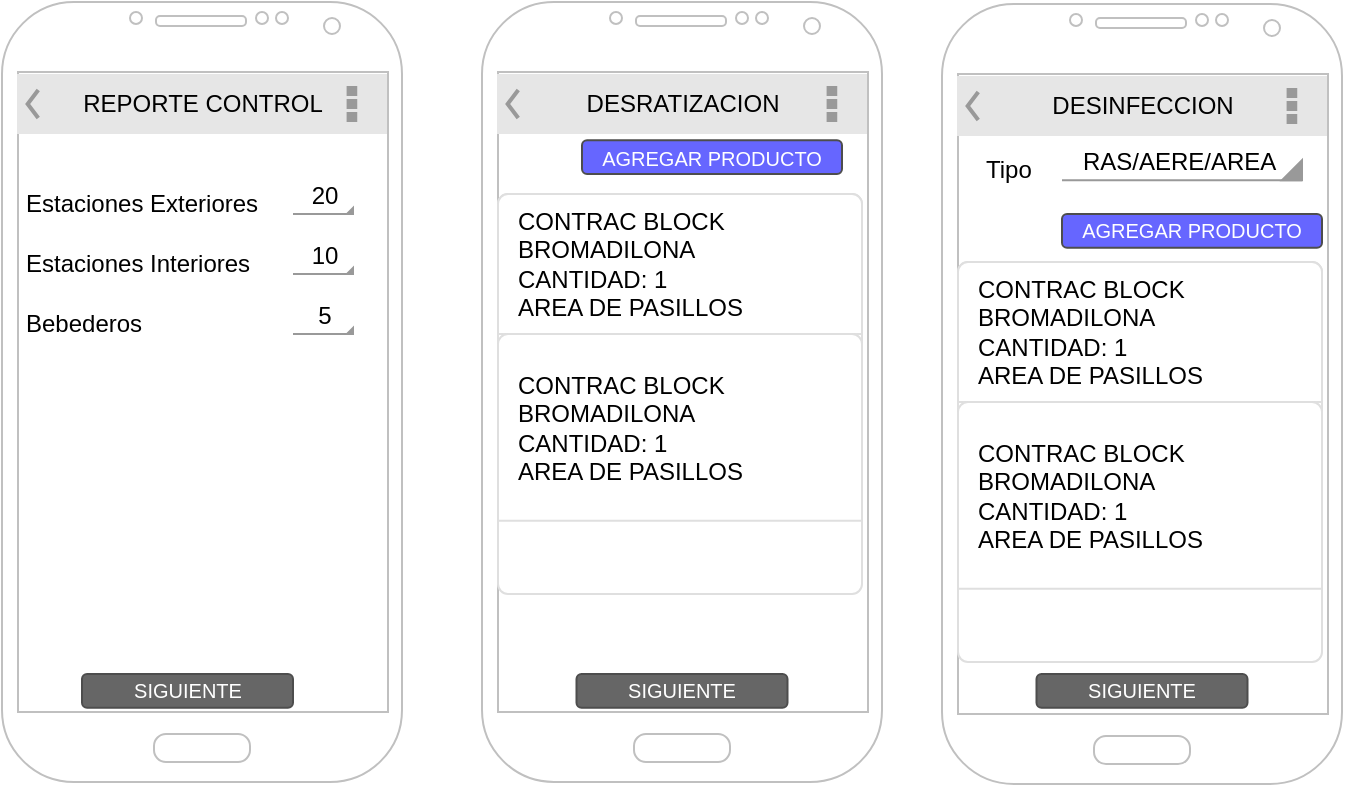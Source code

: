 <mxfile version="17.5.0" type="github">
  <diagram id="B1rS9bqpKSy4gRJ6OLqf" name="Page-1">
    <mxGraphModel dx="868" dy="492" grid="1" gridSize="10" guides="1" tooltips="1" connect="1" arrows="1" fold="1" page="1" pageScale="1" pageWidth="827" pageHeight="1169" math="0" shadow="0">
      <root>
        <mxCell id="0" />
        <mxCell id="1" parent="0" />
        <mxCell id="E0qXdNN0w-Io1s_kiMO5-1" value="" style="verticalLabelPosition=bottom;verticalAlign=top;html=1;shadow=0;dashed=0;strokeWidth=1;shape=mxgraph.android.phone2;strokeColor=#c0c0c0;" vertex="1" parent="1">
          <mxGeometry x="40" y="34" width="200" height="390" as="geometry" />
        </mxCell>
        <mxCell id="E0qXdNN0w-Io1s_kiMO5-2" value="" style="verticalLabelPosition=bottom;verticalAlign=top;html=1;shadow=0;dashed=0;strokeWidth=1;shape=mxgraph.android.phone2;strokeColor=#c0c0c0;" vertex="1" parent="1">
          <mxGeometry x="280" y="34" width="200" height="390" as="geometry" />
        </mxCell>
        <mxCell id="E0qXdNN0w-Io1s_kiMO5-3" value="SIGUIENTE" style="rounded=1;html=1;shadow=0;dashed=0;whiteSpace=wrap;fontSize=10;fillColor=#666666;align=center;strokeColor=#4D4D4D;fontColor=#ffffff;" vertex="1" parent="1">
          <mxGeometry x="80" y="370" width="105.5" height="16.88" as="geometry" />
        </mxCell>
        <mxCell id="E0qXdNN0w-Io1s_kiMO5-4" value="Estaciones Exteriores" style="text;html=1;strokeColor=none;fillColor=none;align=left;verticalAlign=middle;whiteSpace=wrap;rounded=0;" vertex="1" parent="1">
          <mxGeometry x="50" y="120" width="120" height="30" as="geometry" />
        </mxCell>
        <mxCell id="E0qXdNN0w-Io1s_kiMO5-5" value="Estaciones Interiores" style="text;html=1;strokeColor=none;fillColor=none;align=left;verticalAlign=middle;whiteSpace=wrap;rounded=0;" vertex="1" parent="1">
          <mxGeometry x="50" y="150" width="120" height="30" as="geometry" />
        </mxCell>
        <mxCell id="E0qXdNN0w-Io1s_kiMO5-6" value="Bebederos" style="text;html=1;strokeColor=none;fillColor=none;align=left;verticalAlign=middle;whiteSpace=wrap;rounded=0;" vertex="1" parent="1">
          <mxGeometry x="50" y="180" width="120" height="30" as="geometry" />
        </mxCell>
        <mxCell id="E0qXdNN0w-Io1s_kiMO5-7" value="20" style="strokeWidth=1;html=1;shadow=0;dashed=0;shape=mxgraph.android.spinner2;align=center;fillColor=#999999;strokeColor=#999999;verticalAlign=bottom" vertex="1" parent="1">
          <mxGeometry x="185.5" y="130" width="30" height="10" as="geometry" />
        </mxCell>
        <mxCell id="E0qXdNN0w-Io1s_kiMO5-8" value="10" style="strokeWidth=1;html=1;shadow=0;dashed=0;shape=mxgraph.android.spinner2;align=center;fillColor=#999999;strokeColor=#999999;verticalAlign=bottom" vertex="1" parent="1">
          <mxGeometry x="185.5" y="160" width="30" height="10" as="geometry" />
        </mxCell>
        <mxCell id="E0qXdNN0w-Io1s_kiMO5-9" value="5" style="strokeWidth=1;html=1;shadow=0;dashed=0;shape=mxgraph.android.spinner2;align=center;fillColor=#999999;strokeColor=#999999;verticalAlign=bottom" vertex="1" parent="1">
          <mxGeometry x="185.5" y="190" width="30" height="10" as="geometry" />
        </mxCell>
        <mxCell id="E0qXdNN0w-Io1s_kiMO5-10" value="REPORTE CONTROL" style="strokeWidth=1;html=1;shadow=0;dashed=0;shape=mxgraph.android.action_bar;fillColor=#E6E6E6;strokeColor=#c0c0c0;strokeWidth=2;" vertex="1" parent="1">
          <mxGeometry x="47.5" y="70" width="185" height="30" as="geometry" />
        </mxCell>
        <mxCell id="E0qXdNN0w-Io1s_kiMO5-11" value="DESRATIZACION" style="strokeWidth=1;html=1;shadow=0;dashed=0;shape=mxgraph.android.action_bar;fillColor=#E6E6E6;strokeColor=#c0c0c0;strokeWidth=2;" vertex="1" parent="1">
          <mxGeometry x="287.5" y="70" width="185" height="30" as="geometry" />
        </mxCell>
        <mxCell id="E0qXdNN0w-Io1s_kiMO5-12" value="SIGUIENTE" style="rounded=1;html=1;shadow=0;dashed=0;whiteSpace=wrap;fontSize=10;fillColor=#666666;align=center;strokeColor=#4D4D4D;fontColor=#ffffff;" vertex="1" parent="1">
          <mxGeometry x="327.25" y="370" width="105.5" height="16.88" as="geometry" />
        </mxCell>
        <mxCell id="E0qXdNN0w-Io1s_kiMO5-13" value="AGREGAR PRODUCTO" style="rounded=1;html=1;shadow=0;dashed=0;whiteSpace=wrap;fontSize=10;fillColor=#6666FF;align=center;strokeColor=#4D4D4D;fontColor=#ffffff;" vertex="1" parent="1">
          <mxGeometry x="330" y="103.12" width="130" height="16.88" as="geometry" />
        </mxCell>
        <mxCell id="E0qXdNN0w-Io1s_kiMO5-14" value="" style="html=1;shadow=0;dashed=0;shape=mxgraph.bootstrap.rrect;rSize=5;strokeColor=#DFDFDF;html=1;whiteSpace=wrap;fillColor=#FFFFFF;fontColor=#000000;" vertex="1" parent="1">
          <mxGeometry x="288" y="130" width="182" height="200" as="geometry" />
        </mxCell>
        <mxCell id="E0qXdNN0w-Io1s_kiMO5-15" value="CONTRAC BLOCK&lt;br&gt;BROMADILONA&lt;br&gt;CANTIDAD: 1&lt;br&gt;AREA DE PASILLOS" style="strokeColor=inherit;fillColor=inherit;gradientColor=inherit;fontColor=inherit;html=1;shadow=0;dashed=0;shape=mxgraph.bootstrap.topButton;rSize=5;perimeter=none;whiteSpace=wrap;resizeWidth=1;align=left;spacing=10;" vertex="1" parent="E0qXdNN0w-Io1s_kiMO5-14">
          <mxGeometry width="182" height="70" relative="1" as="geometry" />
        </mxCell>
        <mxCell id="E0qXdNN0w-Io1s_kiMO5-22" value="CONTRAC BLOCK&lt;br&gt;BROMADILONA&lt;br&gt;CANTIDAD: 1&lt;br&gt;AREA DE PASILLOS" style="strokeColor=inherit;fillColor=inherit;gradientColor=inherit;fontColor=inherit;html=1;shadow=0;dashed=0;shape=mxgraph.bootstrap.topButton;rSize=5;perimeter=none;whiteSpace=wrap;resizeWidth=1;align=left;spacing=10;" vertex="1" parent="E0qXdNN0w-Io1s_kiMO5-14">
          <mxGeometry y="70.003" width="182" height="93.333" as="geometry" />
        </mxCell>
        <mxCell id="E0qXdNN0w-Io1s_kiMO5-23" value="" style="verticalLabelPosition=bottom;verticalAlign=top;html=1;shadow=0;dashed=0;strokeWidth=1;shape=mxgraph.android.phone2;strokeColor=#c0c0c0;" vertex="1" parent="1">
          <mxGeometry x="510" y="35" width="200" height="390" as="geometry" />
        </mxCell>
        <mxCell id="E0qXdNN0w-Io1s_kiMO5-24" value="DESINFECCION" style="strokeWidth=1;html=1;shadow=0;dashed=0;shape=mxgraph.android.action_bar;fillColor=#E6E6E6;strokeColor=#c0c0c0;strokeWidth=2;" vertex="1" parent="1">
          <mxGeometry x="517.5" y="71" width="185" height="30" as="geometry" />
        </mxCell>
        <mxCell id="E0qXdNN0w-Io1s_kiMO5-25" value="AGREGAR PRODUCTO" style="rounded=1;html=1;shadow=0;dashed=0;whiteSpace=wrap;fontSize=10;fillColor=#6666FF;align=center;strokeColor=#4D4D4D;fontColor=#ffffff;" vertex="1" parent="1">
          <mxGeometry x="570" y="140" width="130" height="16.88" as="geometry" />
        </mxCell>
        <mxCell id="E0qXdNN0w-Io1s_kiMO5-26" value="" style="html=1;shadow=0;dashed=0;shape=mxgraph.bootstrap.rrect;rSize=5;strokeColor=#DFDFDF;html=1;whiteSpace=wrap;fillColor=#FFFFFF;fontColor=#000000;" vertex="1" parent="1">
          <mxGeometry x="518" y="164" width="182" height="200" as="geometry" />
        </mxCell>
        <mxCell id="E0qXdNN0w-Io1s_kiMO5-27" value="CONTRAC BLOCK&lt;br&gt;BROMADILONA&lt;br&gt;CANTIDAD: 1&lt;br&gt;AREA DE PASILLOS" style="strokeColor=inherit;fillColor=inherit;gradientColor=inherit;fontColor=inherit;html=1;shadow=0;dashed=0;shape=mxgraph.bootstrap.topButton;rSize=5;perimeter=none;whiteSpace=wrap;resizeWidth=1;align=left;spacing=10;" vertex="1" parent="E0qXdNN0w-Io1s_kiMO5-26">
          <mxGeometry width="182" height="70" relative="1" as="geometry" />
        </mxCell>
        <mxCell id="E0qXdNN0w-Io1s_kiMO5-28" value="CONTRAC BLOCK&lt;br&gt;BROMADILONA&lt;br&gt;CANTIDAD: 1&lt;br&gt;AREA DE PASILLOS" style="strokeColor=inherit;fillColor=inherit;gradientColor=inherit;fontColor=inherit;html=1;shadow=0;dashed=0;shape=mxgraph.bootstrap.topButton;rSize=5;perimeter=none;whiteSpace=wrap;resizeWidth=1;align=left;spacing=10;" vertex="1" parent="E0qXdNN0w-Io1s_kiMO5-26">
          <mxGeometry y="70.003" width="182" height="93.333" as="geometry" />
        </mxCell>
        <mxCell id="E0qXdNN0w-Io1s_kiMO5-29" value="SIGUIENTE" style="rounded=1;html=1;shadow=0;dashed=0;whiteSpace=wrap;fontSize=10;fillColor=#666666;align=center;strokeColor=#4D4D4D;fontColor=#ffffff;" vertex="1" parent="1">
          <mxGeometry x="557.25" y="370" width="105.5" height="16.88" as="geometry" />
        </mxCell>
        <mxCell id="E0qXdNN0w-Io1s_kiMO5-32" value="Tipo" style="text;html=1;strokeColor=none;fillColor=none;align=left;verticalAlign=middle;whiteSpace=wrap;rounded=0;" vertex="1" parent="1">
          <mxGeometry x="530" y="103.12" width="30" height="30" as="geometry" />
        </mxCell>
        <mxCell id="E0qXdNN0w-Io1s_kiMO5-33" value="RAS/AERE/AREA&amp;nbsp;" style="strokeWidth=1;html=1;shadow=0;dashed=0;shape=mxgraph.android.spinner2;align=center;fillColor=#999999;strokeColor=#999999;verticalAlign=bottom" vertex="1" parent="1">
          <mxGeometry x="570" y="113.12" width="120" height="10" as="geometry" />
        </mxCell>
      </root>
    </mxGraphModel>
  </diagram>
</mxfile>
